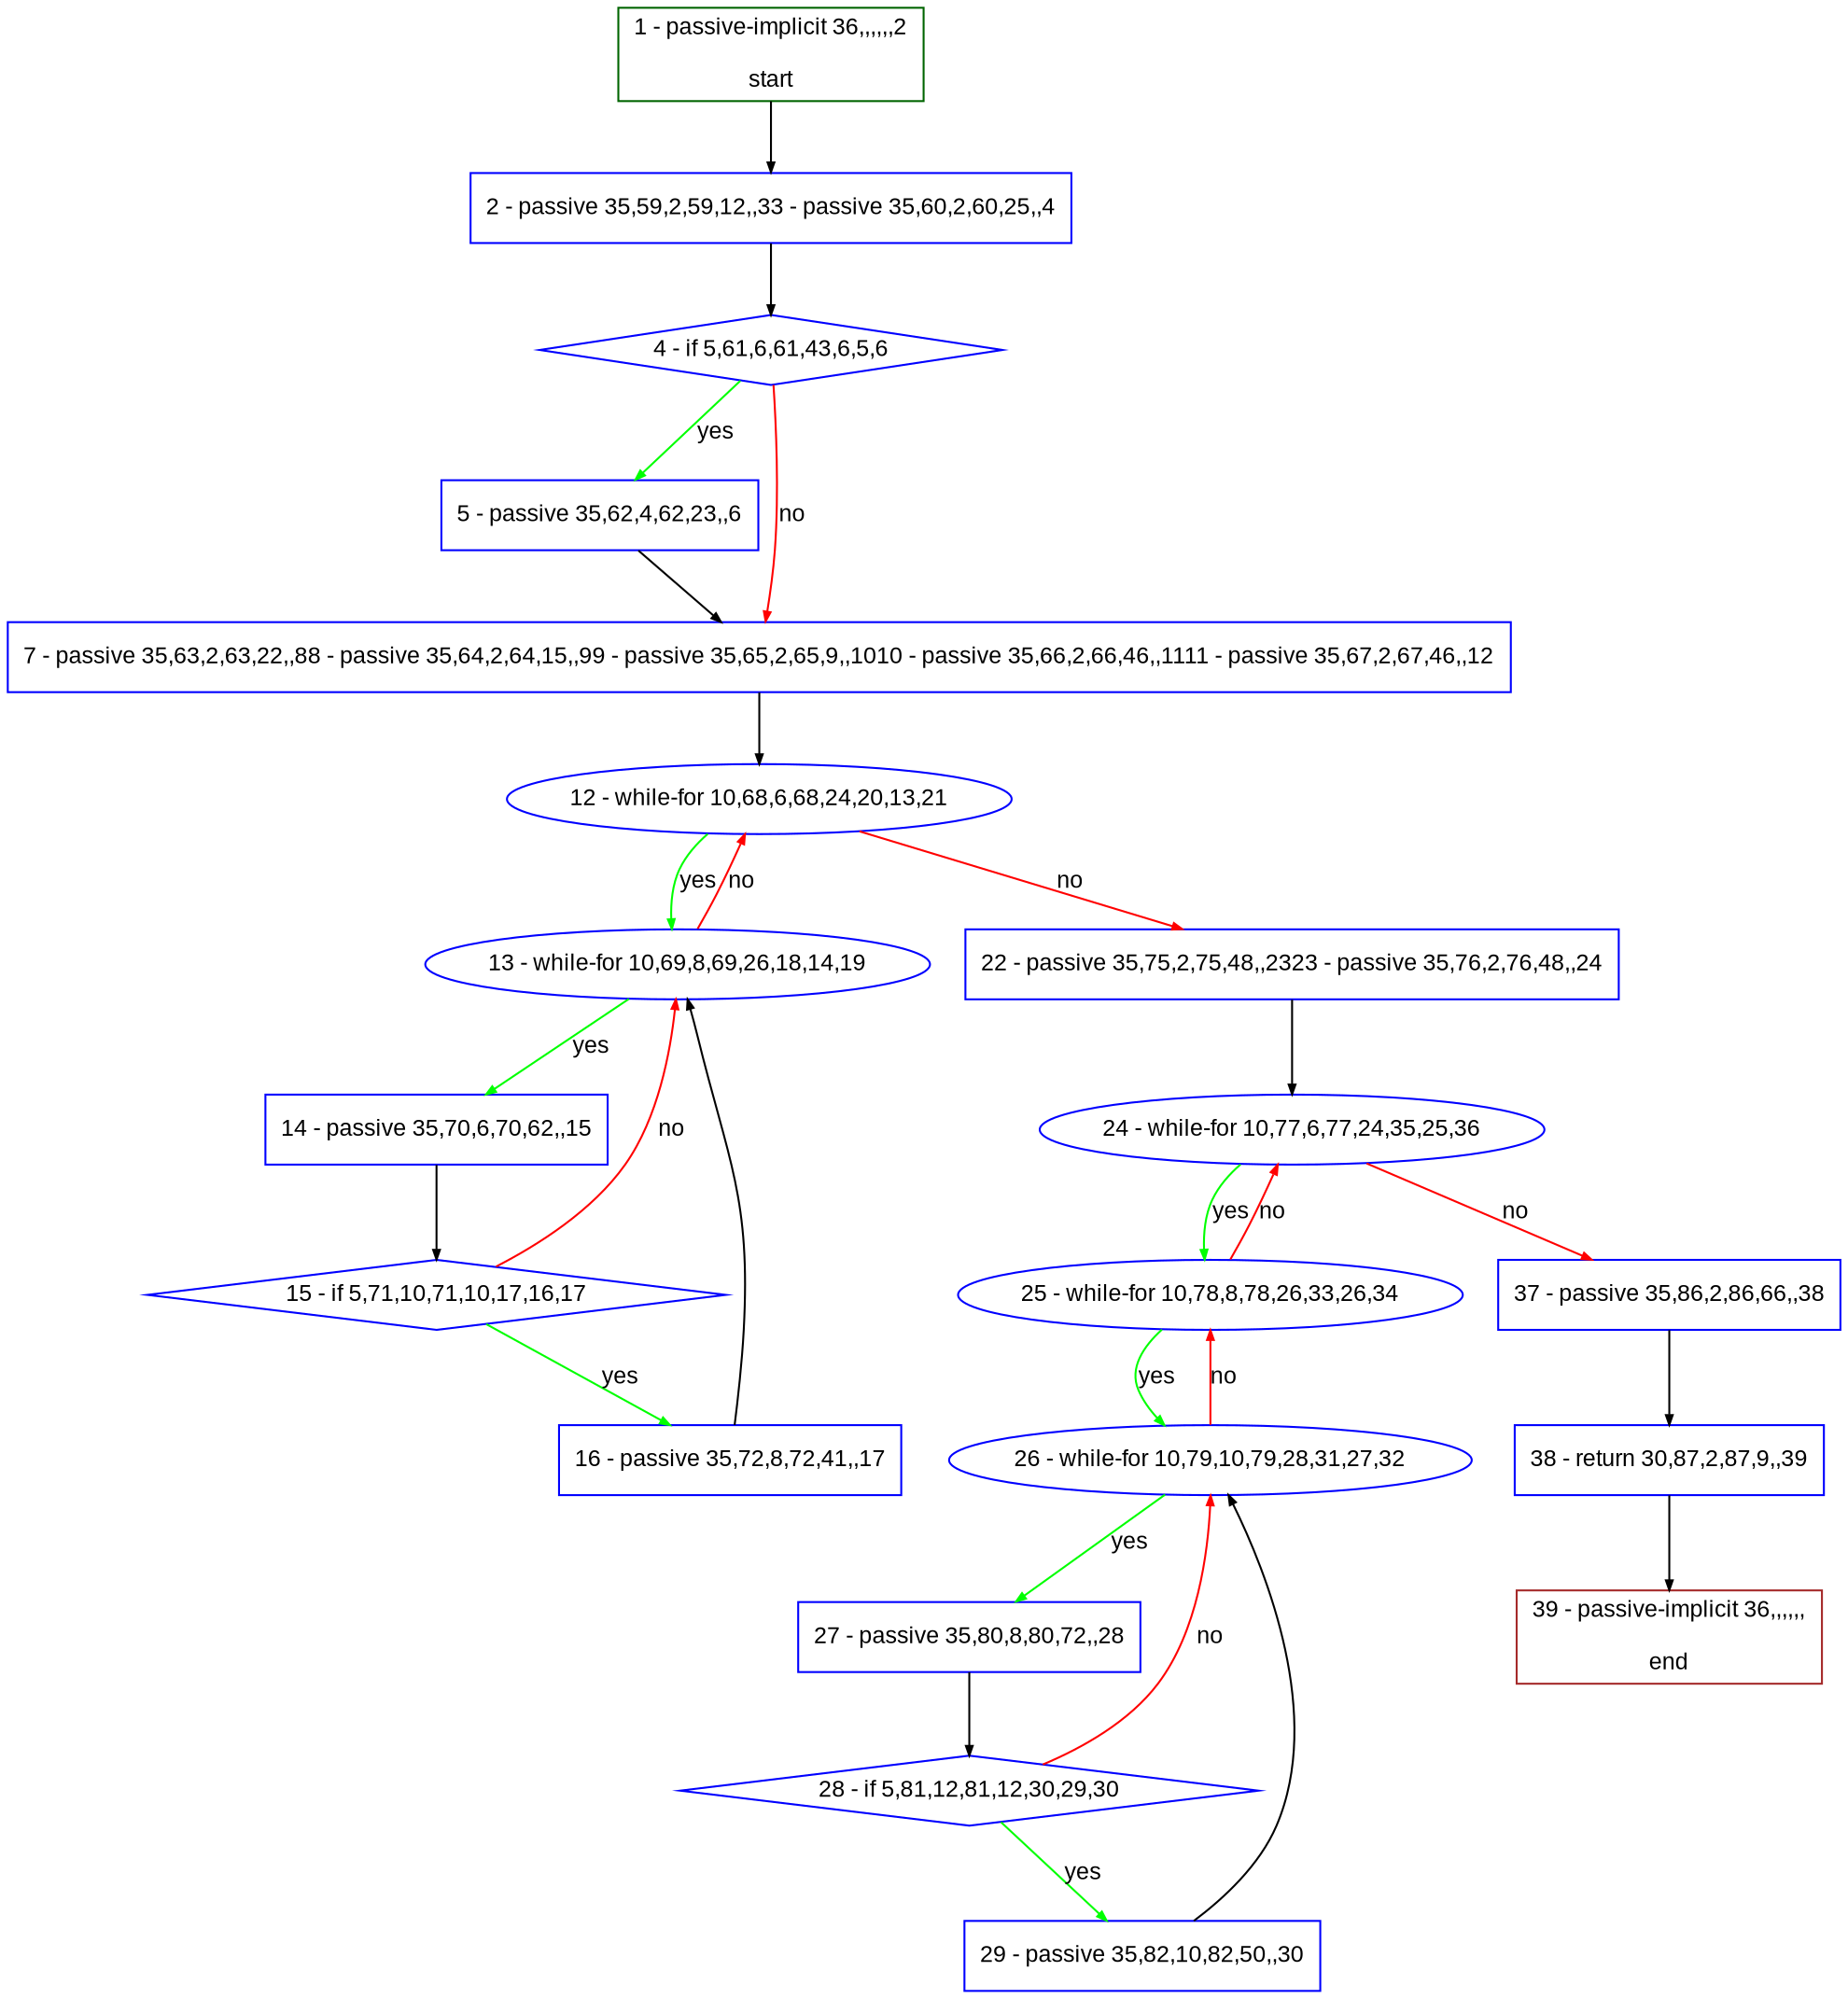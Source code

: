 digraph "" {
  graph [pack="true", label="", fontsize="12", packmode="clust", fontname="Arial", fillcolor="#FFFFCC", bgcolor="white", style="rounded,filled", compound="true"];
  node [node_initialized="no", label="", color="grey", fontsize="12", fillcolor="white", fontname="Arial", style="filled", shape="rectangle", compound="true", fixedsize="false"];
  edge [fontcolor="black", arrowhead="normal", arrowtail="none", arrowsize="0.5", ltail="", label="", color="black", fontsize="12", lhead="", fontname="Arial", dir="forward", compound="true"];
  __N1 [label="2 - passive 35,59,2,59,12,,33 - passive 35,60,2,60,25,,4", color="#0000ff", fillcolor="#ffffff", style="filled", shape="box"];
  __N2 [label="1 - passive-implicit 36,,,,,,2\n\nstart", color="#006400", fillcolor="#ffffff", style="filled", shape="box"];
  __N3 [label="4 - if 5,61,6,61,43,6,5,6", color="#0000ff", fillcolor="#ffffff", style="filled", shape="diamond"];
  __N4 [label="5 - passive 35,62,4,62,23,,6", color="#0000ff", fillcolor="#ffffff", style="filled", shape="box"];
  __N5 [label="7 - passive 35,63,2,63,22,,88 - passive 35,64,2,64,15,,99 - passive 35,65,2,65,9,,1010 - passive 35,66,2,66,46,,1111 - passive 35,67,2,67,46,,12", color="#0000ff", fillcolor="#ffffff", style="filled", shape="box"];
  __N6 [label="12 - while-for 10,68,6,68,24,20,13,21", color="#0000ff", fillcolor="#ffffff", style="filled", shape="oval"];
  __N7 [label="13 - while-for 10,69,8,69,26,18,14,19", color="#0000ff", fillcolor="#ffffff", style="filled", shape="oval"];
  __N8 [label="22 - passive 35,75,2,75,48,,2323 - passive 35,76,2,76,48,,24", color="#0000ff", fillcolor="#ffffff", style="filled", shape="box"];
  __N9 [label="14 - passive 35,70,6,70,62,,15", color="#0000ff", fillcolor="#ffffff", style="filled", shape="box"];
  __N10 [label="15 - if 5,71,10,71,10,17,16,17", color="#0000ff", fillcolor="#ffffff", style="filled", shape="diamond"];
  __N11 [label="16 - passive 35,72,8,72,41,,17", color="#0000ff", fillcolor="#ffffff", style="filled", shape="box"];
  __N12 [label="24 - while-for 10,77,6,77,24,35,25,36", color="#0000ff", fillcolor="#ffffff", style="filled", shape="oval"];
  __N13 [label="25 - while-for 10,78,8,78,26,33,26,34", color="#0000ff", fillcolor="#ffffff", style="filled", shape="oval"];
  __N14 [label="37 - passive 35,86,2,86,66,,38", color="#0000ff", fillcolor="#ffffff", style="filled", shape="box"];
  __N15 [label="26 - while-for 10,79,10,79,28,31,27,32", color="#0000ff", fillcolor="#ffffff", style="filled", shape="oval"];
  __N16 [label="27 - passive 35,80,8,80,72,,28", color="#0000ff", fillcolor="#ffffff", style="filled", shape="box"];
  __N17 [label="28 - if 5,81,12,81,12,30,29,30", color="#0000ff", fillcolor="#ffffff", style="filled", shape="diamond"];
  __N18 [label="29 - passive 35,82,10,82,50,,30", color="#0000ff", fillcolor="#ffffff", style="filled", shape="box"];
  __N19 [label="38 - return 30,87,2,87,9,,39", color="#0000ff", fillcolor="#ffffff", style="filled", shape="box"];
  __N20 [label="39 - passive-implicit 36,,,,,,\n\nend", color="#a52a2a", fillcolor="#ffffff", style="filled", shape="box"];
  __N2 -> __N1 [arrowhead="normal", arrowtail="none", color="#000000", label="", dir="forward"];
  __N1 -> __N3 [arrowhead="normal", arrowtail="none", color="#000000", label="", dir="forward"];
  __N3 -> __N4 [arrowhead="normal", arrowtail="none", color="#00ff00", label="yes", dir="forward"];
  __N3 -> __N5 [arrowhead="normal", arrowtail="none", color="#ff0000", label="no", dir="forward"];
  __N4 -> __N5 [arrowhead="normal", arrowtail="none", color="#000000", label="", dir="forward"];
  __N5 -> __N6 [arrowhead="normal", arrowtail="none", color="#000000", label="", dir="forward"];
  __N6 -> __N7 [arrowhead="normal", arrowtail="none", color="#00ff00", label="yes", dir="forward"];
  __N7 -> __N6 [arrowhead="normal", arrowtail="none", color="#ff0000", label="no", dir="forward"];
  __N6 -> __N8 [arrowhead="normal", arrowtail="none", color="#ff0000", label="no", dir="forward"];
  __N7 -> __N9 [arrowhead="normal", arrowtail="none", color="#00ff00", label="yes", dir="forward"];
  __N9 -> __N10 [arrowhead="normal", arrowtail="none", color="#000000", label="", dir="forward"];
  __N10 -> __N7 [arrowhead="normal", arrowtail="none", color="#ff0000", label="no", dir="forward"];
  __N10 -> __N11 [arrowhead="normal", arrowtail="none", color="#00ff00", label="yes", dir="forward"];
  __N11 -> __N7 [arrowhead="normal", arrowtail="none", color="#000000", label="", dir="forward"];
  __N8 -> __N12 [arrowhead="normal", arrowtail="none", color="#000000", label="", dir="forward"];
  __N12 -> __N13 [arrowhead="normal", arrowtail="none", color="#00ff00", label="yes", dir="forward"];
  __N13 -> __N12 [arrowhead="normal", arrowtail="none", color="#ff0000", label="no", dir="forward"];
  __N12 -> __N14 [arrowhead="normal", arrowtail="none", color="#ff0000", label="no", dir="forward"];
  __N13 -> __N15 [arrowhead="normal", arrowtail="none", color="#00ff00", label="yes", dir="forward"];
  __N15 -> __N13 [arrowhead="normal", arrowtail="none", color="#ff0000", label="no", dir="forward"];
  __N15 -> __N16 [arrowhead="normal", arrowtail="none", color="#00ff00", label="yes", dir="forward"];
  __N16 -> __N17 [arrowhead="normal", arrowtail="none", color="#000000", label="", dir="forward"];
  __N17 -> __N15 [arrowhead="normal", arrowtail="none", color="#ff0000", label="no", dir="forward"];
  __N17 -> __N18 [arrowhead="normal", arrowtail="none", color="#00ff00", label="yes", dir="forward"];
  __N18 -> __N15 [arrowhead="normal", arrowtail="none", color="#000000", label="", dir="forward"];
  __N14 -> __N19 [arrowhead="normal", arrowtail="none", color="#000000", label="", dir="forward"];
  __N19 -> __N20 [arrowhead="normal", arrowtail="none", color="#000000", label="", dir="forward"];
}
